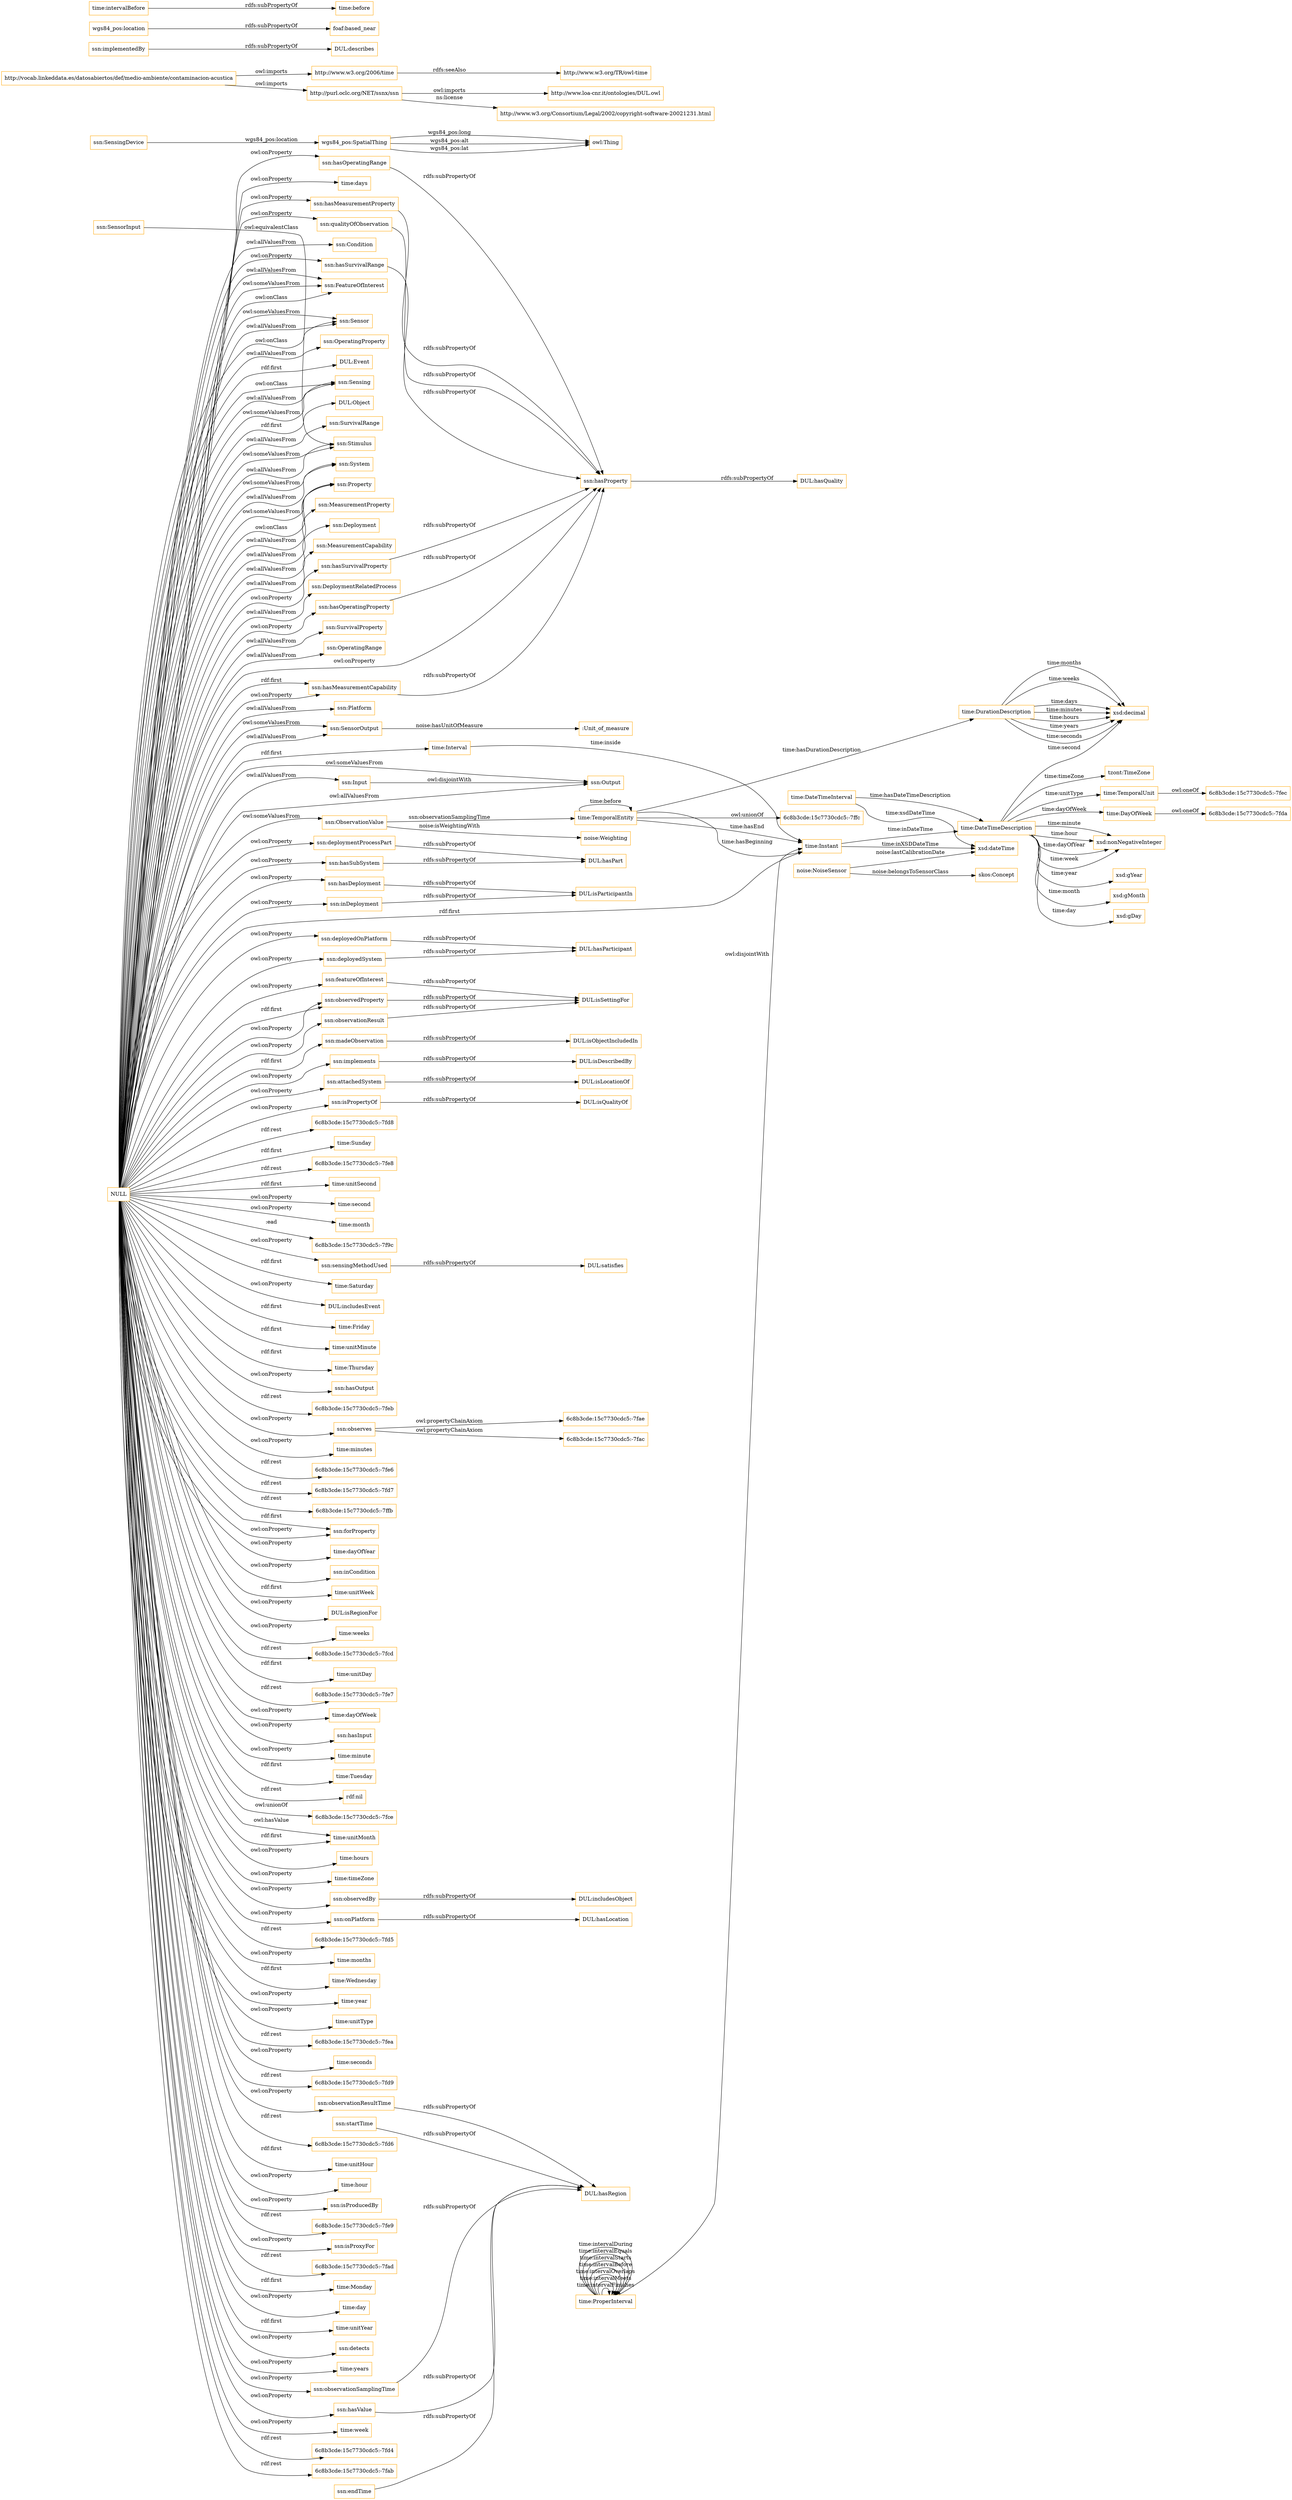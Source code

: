 digraph ar2dtool_diagram { 
rankdir=LR;
size="1501"
node [shape = rectangle, color="orange"]; ":Unit_of_measure" "skos:Concept" "wgs84_pos:SpatialThing" "noise:Weighting" "noise:NoiseSensor" "time:DateTimeInterval" "time:DurationDescription" "time:ProperInterval" "time:Interval" "time:TemporalEntity" "tzont:TimeZone" "time:DateTimeDescription" "time:TemporalUnit" "time:Instant" "time:DayOfWeek" "ssn:Condition" "ssn:SensorOutput" "ssn:FeatureOfInterest" "ssn:Sensor" "ssn:OperatingProperty" "DUL:Event" "ssn:Sensing" "DUL:Object" "ssn:SurvivalRange" "ssn:SensingDevice" "ssn:Stimulus" "ssn:System" "ssn:Property" "ssn:MeasurementProperty" "ssn:Deployment" "ssn:MeasurementCapability" "ssn:Input" "ssn:DeploymentRelatedProcess" "ssn:SensorInput" "ssn:ObservationValue" "ssn:SurvivalProperty" "ssn:OperatingRange" "ssn:Output" "ssn:Platform" ; /*classes style*/
	"ssn:hasSubSystem" -> "DUL:hasPart" [ label = "rdfs:subPropertyOf" ];
	"ssn:hasDeployment" -> "DUL:isParticipantIn" [ label = "rdfs:subPropertyOf" ];
	"http://www.w3.org/2006/time" -> "http://www.w3.org/TR/owl-time" [ label = "rdfs:seeAlso" ];
	"ssn:inDeployment" -> "DUL:isParticipantIn" [ label = "rdfs:subPropertyOf" ];
	"ssn:deploymentProcessPart" -> "DUL:hasPart" [ label = "rdfs:subPropertyOf" ];
	"http://purl.oclc.org/NET/ssnx/ssn" -> "http://www.loa-cnr.it/ontologies/DUL.owl" [ label = "owl:imports" ];
	"http://purl.oclc.org/NET/ssnx/ssn" -> "http://www.w3.org/Consortium/Legal/2002/copyright-software-20021231.html" [ label = "ns:license" ];
	"ssn:observedProperty" -> "DUL:isSettingFor" [ label = "rdfs:subPropertyOf" ];
	"ssn:deployedSystem" -> "DUL:hasParticipant" [ label = "rdfs:subPropertyOf" ];
	"ssn:deployedOnPlatform" -> "DUL:hasParticipant" [ label = "rdfs:subPropertyOf" ];
	"ssn:Input" -> "ssn:Output" [ label = "owl:disjointWith" ];
	"time:ProperInterval" -> "time:Instant" [ label = "owl:disjointWith" ];
	"ssn:observationResult" -> "DUL:isSettingFor" [ label = "rdfs:subPropertyOf" ];
	"ssn:madeObservation" -> "DUL:isObjectIncludedIn" [ label = "rdfs:subPropertyOf" ];
	"ssn:implements" -> "DUL:isDescribedBy" [ label = "rdfs:subPropertyOf" ];
	"http://vocab.linkeddata.es/datosabiertos/def/medio-ambiente/contaminacion-acustica" -> "http://purl.oclc.org/NET/ssnx/ssn" [ label = "owl:imports" ];
	"http://vocab.linkeddata.es/datosabiertos/def/medio-ambiente/contaminacion-acustica" -> "http://www.w3.org/2006/time" [ label = "owl:imports" ];
	"ssn:hasProperty" -> "DUL:hasQuality" [ label = "rdfs:subPropertyOf" ];
	"ssn:implementedBy" -> "DUL:describes" [ label = "rdfs:subPropertyOf" ];
	"wgs84_pos:location" -> "foaf:based_near" [ label = "rdfs:subPropertyOf" ];
	"ssn:attachedSystem" -> "DUL:isLocationOf" [ label = "rdfs:subPropertyOf" ];
	"ssn:hasMeasurementCapability" -> "ssn:hasProperty" [ label = "rdfs:subPropertyOf" ];
	"ssn:hasOperatingRange" -> "ssn:hasProperty" [ label = "rdfs:subPropertyOf" ];
	"ssn:hasMeasurementProperty" -> "ssn:hasProperty" [ label = "rdfs:subPropertyOf" ];
	"ssn:isPropertyOf" -> "DUL:isQualityOf" [ label = "rdfs:subPropertyOf" ];
	"ssn:observationResultTime" -> "DUL:hasRegion" [ label = "rdfs:subPropertyOf" ];
	"ssn:sensingMethodUsed" -> "DUL:satisfies" [ label = "rdfs:subPropertyOf" ];
	"ssn:qualityOfObservation" -> "ssn:hasProperty" [ label = "rdfs:subPropertyOf" ];
	"ssn:startTime" -> "DUL:hasRegion" [ label = "rdfs:subPropertyOf" ];
	"ssn:hasSurvivalRange" -> "ssn:hasProperty" [ label = "rdfs:subPropertyOf" ];
	"NULL" -> "6c8b3cde:15c7730cdc5:-7fd8" [ label = "rdf:rest" ];
	"NULL" -> "ssn:MeasurementCapability" [ label = "owl:allValuesFrom" ];
	"NULL" -> "ssn:qualityOfObservation" [ label = "owl:onProperty" ];
	"NULL" -> "ssn:System" [ label = "owl:allValuesFrom" ];
	"NULL" -> "ssn:isPropertyOf" [ label = "owl:onProperty" ];
	"NULL" -> "ssn:hasMeasurementCapability" [ label = "rdf:first" ];
	"NULL" -> "time:Sunday" [ label = "rdf:first" ];
	"NULL" -> "6c8b3cde:15c7730cdc5:-7fe8" [ label = "rdf:rest" ];
	"NULL" -> "time:unitSecond" [ label = "rdf:first" ];
	"NULL" -> "time:second" [ label = "owl:onProperty" ];
	"NULL" -> "ssn:FeatureOfInterest" [ label = "owl:allValuesFrom" ];
	"NULL" -> "ssn:hasDeployment" [ label = "owl:onProperty" ];
	"NULL" -> "time:month" [ label = "owl:onProperty" ];
	"NULL" -> "6c8b3cde:15c7730cdc5:-7f9c" [ label = ":ead" ];
	"NULL" -> "ssn:Sensor" [ label = "owl:someValuesFrom" ];
	"NULL" -> "ssn:hasSurvivalRange" [ label = "owl:onProperty" ];
	"NULL" -> "ssn:implements" [ label = "owl:onProperty" ];
	"NULL" -> "ssn:observationSamplingTime" [ label = "owl:onProperty" ];
	"NULL" -> "time:Saturday" [ label = "rdf:first" ];
	"NULL" -> "ssn:System" [ label = "owl:someValuesFrom" ];
	"NULL" -> "ssn:Input" [ label = "owl:allValuesFrom" ];
	"NULL" -> "DUL:includesEvent" [ label = "owl:onProperty" ];
	"NULL" -> "ssn:madeObservation" [ label = "rdf:first" ];
	"NULL" -> "time:Friday" [ label = "rdf:first" ];
	"NULL" -> "ssn:observedProperty" [ label = "owl:onProperty" ];
	"NULL" -> "ssn:Output" [ label = "owl:allValuesFrom" ];
	"NULL" -> "ssn:deploymentProcessPart" [ label = "owl:onProperty" ];
	"NULL" -> "time:unitMinute" [ label = "rdf:first" ];
	"NULL" -> "time:Thursday" [ label = "rdf:first" ];
	"NULL" -> "DUL:Event" [ label = "rdf:first" ];
	"NULL" -> "ssn:hasOutput" [ label = "owl:onProperty" ];
	"NULL" -> "6c8b3cde:15c7730cdc5:-7feb" [ label = "rdf:rest" ];
	"NULL" -> "ssn:deployedSystem" [ label = "owl:onProperty" ];
	"NULL" -> "ssn:observes" [ label = "owl:onProperty" ];
	"NULL" -> "ssn:ObservationValue" [ label = "owl:someValuesFrom" ];
	"NULL" -> "time:minutes" [ label = "owl:onProperty" ];
	"NULL" -> "6c8b3cde:15c7730cdc5:-7fe6" [ label = "rdf:rest" ];
	"NULL" -> "DUL:Object" [ label = "rdf:first" ];
	"NULL" -> "6c8b3cde:15c7730cdc5:-7fd7" [ label = "rdf:rest" ];
	"NULL" -> "ssn:hasMeasurementCapability" [ label = "owl:onProperty" ];
	"NULL" -> "ssn:sensingMethodUsed" [ label = "owl:onProperty" ];
	"NULL" -> "ssn:inDeployment" [ label = "owl:onProperty" ];
	"NULL" -> "ssn:DeploymentRelatedProcess" [ label = "owl:allValuesFrom" ];
	"NULL" -> "6c8b3cde:15c7730cdc5:-7ffb" [ label = "rdf:rest" ];
	"NULL" -> "ssn:forProperty" [ label = "owl:onProperty" ];
	"NULL" -> "ssn:Deployment" [ label = "owl:allValuesFrom" ];
	"NULL" -> "time:dayOfYear" [ label = "owl:onProperty" ];
	"NULL" -> "ssn:inCondition" [ label = "owl:onProperty" ];
	"NULL" -> "time:unitWeek" [ label = "rdf:first" ];
	"NULL" -> "DUL:isRegionFor" [ label = "owl:onProperty" ];
	"NULL" -> "time:weeks" [ label = "owl:onProperty" ];
	"NULL" -> "6c8b3cde:15c7730cdc5:-7fcd" [ label = "rdf:rest" ];
	"NULL" -> "time:unitDay" [ label = "rdf:first" ];
	"NULL" -> "6c8b3cde:15c7730cdc5:-7fe7" [ label = "rdf:rest" ];
	"NULL" -> "ssn:Stimulus" [ label = "owl:someValuesFrom" ];
	"NULL" -> "ssn:hasProperty" [ label = "owl:onProperty" ];
	"NULL" -> "ssn:Sensor" [ label = "owl:allValuesFrom" ];
	"NULL" -> "ssn:Output" [ label = "owl:someValuesFrom" ];
	"NULL" -> "time:dayOfWeek" [ label = "owl:onProperty" ];
	"NULL" -> "ssn:hasInput" [ label = "owl:onProperty" ];
	"NULL" -> "time:minute" [ label = "owl:onProperty" ];
	"NULL" -> "time:Tuesday" [ label = "rdf:first" ];
	"NULL" -> "ssn:SensorOutput" [ label = "owl:allValuesFrom" ];
	"NULL" -> "rdf:nil" [ label = "rdf:rest" ];
	"NULL" -> "ssn:Sensor" [ label = "owl:onClass" ];
	"NULL" -> "6c8b3cde:15c7730cdc5:-7fce" [ label = "owl:unionOf" ];
	"NULL" -> "time:unitMonth" [ label = "rdf:first" ];
	"NULL" -> "ssn:observationResult" [ label = "owl:onProperty" ];
	"NULL" -> "time:hours" [ label = "owl:onProperty" ];
	"NULL" -> "time:timeZone" [ label = "owl:onProperty" ];
	"NULL" -> "ssn:hasSurvivalProperty" [ label = "owl:onProperty" ];
	"NULL" -> "ssn:hasOperatingProperty" [ label = "owl:onProperty" ];
	"NULL" -> "6c8b3cde:15c7730cdc5:-7fd5" [ label = "rdf:rest" ];
	"NULL" -> "ssn:Property" [ label = "owl:allValuesFrom" ];
	"NULL" -> "time:months" [ label = "owl:onProperty" ];
	"NULL" -> "time:Wednesday" [ label = "rdf:first" ];
	"NULL" -> "time:year" [ label = "owl:onProperty" ];
	"NULL" -> "time:unitType" [ label = "owl:onProperty" ];
	"NULL" -> "6c8b3cde:15c7730cdc5:-7fea" [ label = "rdf:rest" ];
	"NULL" -> "ssn:hasOperatingRange" [ label = "owl:onProperty" ];
	"NULL" -> "time:seconds" [ label = "owl:onProperty" ];
	"NULL" -> "6c8b3cde:15c7730cdc5:-7fd9" [ label = "rdf:rest" ];
	"NULL" -> "ssn:observedBy" [ label = "owl:onProperty" ];
	"NULL" -> "ssn:attachedSystem" [ label = "owl:onProperty" ];
	"NULL" -> "ssn:FeatureOfInterest" [ label = "owl:someValuesFrom" ];
	"NULL" -> "ssn:FeatureOfInterest" [ label = "owl:onClass" ];
	"NULL" -> "ssn:Stimulus" [ label = "owl:allValuesFrom" ];
	"NULL" -> "ssn:onPlatform" [ label = "owl:onProperty" ];
	"NULL" -> "ssn:OperatingRange" [ label = "owl:allValuesFrom" ];
	"NULL" -> "6c8b3cde:15c7730cdc5:-7fd6" [ label = "rdf:rest" ];
	"NULL" -> "time:unitHour" [ label = "rdf:first" ];
	"NULL" -> "time:hour" [ label = "owl:onProperty" ];
	"NULL" -> "ssn:Sensing" [ label = "owl:onClass" ];
	"NULL" -> "ssn:isProducedBy" [ label = "owl:onProperty" ];
	"NULL" -> "ssn:hasMeasurementProperty" [ label = "owl:onProperty" ];
	"NULL" -> "6c8b3cde:15c7730cdc5:-7fe9" [ label = "rdf:rest" ];
	"NULL" -> "ssn:hasSubSystem" [ label = "owl:onProperty" ];
	"NULL" -> "ssn:isProxyFor" [ label = "owl:onProperty" ];
	"NULL" -> "6c8b3cde:15c7730cdc5:-7fad" [ label = "rdf:rest" ];
	"NULL" -> "ssn:Platform" [ label = "owl:allValuesFrom" ];
	"NULL" -> "ssn:SurvivalProperty" [ label = "owl:allValuesFrom" ];
	"NULL" -> "time:unitMonth" [ label = "owl:hasValue" ];
	"NULL" -> "time:Monday" [ label = "rdf:first" ];
	"NULL" -> "ssn:Property" [ label = "owl:someValuesFrom" ];
	"NULL" -> "time:day" [ label = "owl:onProperty" ];
	"NULL" -> "ssn:Property" [ label = "owl:onClass" ];
	"NULL" -> "time:unitYear" [ label = "rdf:first" ];
	"NULL" -> "ssn:deployedOnPlatform" [ label = "owl:onProperty" ];
	"NULL" -> "ssn:Sensing" [ label = "owl:allValuesFrom" ];
	"NULL" -> "ssn:detects" [ label = "owl:onProperty" ];
	"NULL" -> "ssn:SurvivalRange" [ label = "owl:allValuesFrom" ];
	"NULL" -> "time:Interval" [ label = "rdf:first" ];
	"NULL" -> "ssn:Sensing" [ label = "owl:someValuesFrom" ];
	"NULL" -> "ssn:MeasurementProperty" [ label = "owl:allValuesFrom" ];
	"NULL" -> "time:Instant" [ label = "rdf:first" ];
	"NULL" -> "time:years" [ label = "owl:onProperty" ];
	"NULL" -> "time:week" [ label = "owl:onProperty" ];
	"NULL" -> "ssn:observationResultTime" [ label = "owl:onProperty" ];
	"NULL" -> "ssn:forProperty" [ label = "rdf:first" ];
	"NULL" -> "ssn:hasValue" [ label = "owl:onProperty" ];
	"NULL" -> "ssn:featureOfInterest" [ label = "owl:onProperty" ];
	"NULL" -> "ssn:SensorOutput" [ label = "owl:someValuesFrom" ];
	"NULL" -> "6c8b3cde:15c7730cdc5:-7fd4" [ label = "rdf:rest" ];
	"NULL" -> "6c8b3cde:15c7730cdc5:-7fab" [ label = "rdf:rest" ];
	"NULL" -> "ssn:OperatingProperty" [ label = "owl:allValuesFrom" ];
	"NULL" -> "time:days" [ label = "owl:onProperty" ];
	"NULL" -> "ssn:Condition" [ label = "owl:allValuesFrom" ];
	"NULL" -> "ssn:observedProperty" [ label = "rdf:first" ];
	"ssn:SensorInput" -> "ssn:Stimulus" [ label = "owl:equivalentClass" ];
	"ssn:onPlatform" -> "DUL:hasLocation" [ label = "rdfs:subPropertyOf" ];
	"time:intervalBefore" -> "time:before" [ label = "rdfs:subPropertyOf" ];
	"time:TemporalEntity" -> "6c8b3cde:15c7730cdc5:-7ffc" [ label = "owl:unionOf" ];
	"ssn:observedBy" -> "DUL:includesObject" [ label = "rdfs:subPropertyOf" ];
	"ssn:observes" -> "6c8b3cde:15c7730cdc5:-7fac" [ label = "owl:propertyChainAxiom" ];
	"ssn:observes" -> "6c8b3cde:15c7730cdc5:-7fae" [ label = "owl:propertyChainAxiom" ];
	"ssn:featureOfInterest" -> "DUL:isSettingFor" [ label = "rdfs:subPropertyOf" ];
	"ssn:hasValue" -> "DUL:hasRegion" [ label = "rdfs:subPropertyOf" ];
	"ssn:observationSamplingTime" -> "DUL:hasRegion" [ label = "rdfs:subPropertyOf" ];
	"time:DayOfWeek" -> "6c8b3cde:15c7730cdc5:-7fda" [ label = "owl:oneOf" ];
	"time:TemporalUnit" -> "6c8b3cde:15c7730cdc5:-7fec" [ label = "owl:oneOf" ];
	"ssn:endTime" -> "DUL:hasRegion" [ label = "rdfs:subPropertyOf" ];
	"ssn:hasOperatingProperty" -> "ssn:hasProperty" [ label = "rdfs:subPropertyOf" ];
	"ssn:hasSurvivalProperty" -> "ssn:hasProperty" [ label = "rdfs:subPropertyOf" ];
	"ssn:ObservationValue" -> "time:TemporalEntity" [ label = "ssn:observationSamplingTime" ];
	"time:DateTimeDescription" -> "time:DayOfWeek" [ label = "time:dayOfWeek" ];
	"time:TemporalEntity" -> "time:Instant" [ label = "time:hasEnd" ];
	"noise:NoiseSensor" -> "xsd:dateTime" [ label = "noise:lastCalibrationDate" ];
	"ssn:ObservationValue" -> "noise:Weighting" [ label = "noise:isWeightingWith" ];
	"time:DateTimeDescription" -> "xsd:nonNegativeInteger" [ label = "time:minute" ];
	"time:DurationDescription" -> "xsd:decimal" [ label = "time:minutes" ];
	"time:DateTimeDescription" -> "xsd:nonNegativeInteger" [ label = "time:hour" ];
	"time:ProperInterval" -> "time:ProperInterval" [ label = "time:intervalFinishes" ];
	"time:TemporalEntity" -> "time:Instant" [ label = "time:hasBeginning" ];
	"wgs84_pos:SpatialThing" -> "owl:Thing" [ label = "wgs84_pos:long" ];
	"time:DurationDescription" -> "xsd:decimal" [ label = "time:hours" ];
	"time:DateTimeDescription" -> "time:TemporalUnit" [ label = "time:unitType" ];
	"time:DateTimeDescription" -> "xsd:gYear" [ label = "time:year" ];
	"time:DurationDescription" -> "xsd:decimal" [ label = "time:years" ];
	"wgs84_pos:SpatialThing" -> "owl:Thing" [ label = "wgs84_pos:alt" ];
	"time:ProperInterval" -> "time:ProperInterval" [ label = "time:intervalMeets" ];
	"time:TemporalEntity" -> "time:DurationDescription" [ label = "time:hasDurationDescription" ];
	"time:DateTimeDescription" -> "xsd:nonNegativeInteger" [ label = "time:dayOfYear" ];
	"time:ProperInterval" -> "time:ProperInterval" [ label = "time:intervalOverlaps" ];
	"time:DateTimeDescription" -> "xsd:nonNegativeInteger" [ label = "time:week" ];
	"time:DurationDescription" -> "xsd:decimal" [ label = "time:seconds" ];
	"time:DurationDescription" -> "xsd:decimal" [ label = "time:months" ];
	"time:DateTimeInterval" -> "xsd:dateTime" [ label = "time:xsdDateTime" ];
	"time:DateTimeDescription" -> "xsd:gMonth" [ label = "time:month" ];
	"wgs84_pos:SpatialThing" -> "owl:Thing" [ label = "wgs84_pos:lat" ];
	"ssn:SensingDevice" -> "wgs84_pos:SpatialThing" [ label = "wgs84_pos:location" ];
	"time:TemporalEntity" -> "time:TemporalEntity" [ label = "time:before" ];
	"time:ProperInterval" -> "time:ProperInterval" [ label = "time:intervalBefore" ];
	"time:DateTimeDescription" -> "xsd:decimal" [ label = "time:second" ];
	"time:DurationDescription" -> "xsd:decimal" [ label = "time:weeks" ];
	"time:ProperInterval" -> "time:ProperInterval" [ label = "time:intervalStarts" ];
	"time:DateTimeDescription" -> "tzont:TimeZone" [ label = "time:timeZone" ];
	"time:Interval" -> "time:Instant" [ label = "time:inside" ];
	"time:DateTimeDescription" -> "xsd:gDay" [ label = "time:day" ];
	"noise:NoiseSensor" -> "skos:Concept" [ label = "noise:belongsToSensorClass" ];
	"time:DurationDescription" -> "xsd:decimal" [ label = "time:days" ];
	"time:DateTimeInterval" -> "time:DateTimeDescription" [ label = "time:hasDateTimeDescription" ];
	"ssn:SensorOutput" -> ":Unit_of_measure" [ label = "noise:hasUnitOfMeasure" ];
	"time:ProperInterval" -> "time:ProperInterval" [ label = "time:intervalEquals" ];
	"time:ProperInterval" -> "time:ProperInterval" [ label = "time:intervalDuring" ];
	"time:Instant" -> "xsd:dateTime" [ label = "time:inXSDDateTime" ];
	"time:Instant" -> "time:DateTimeDescription" [ label = "time:inDateTime" ];

}
